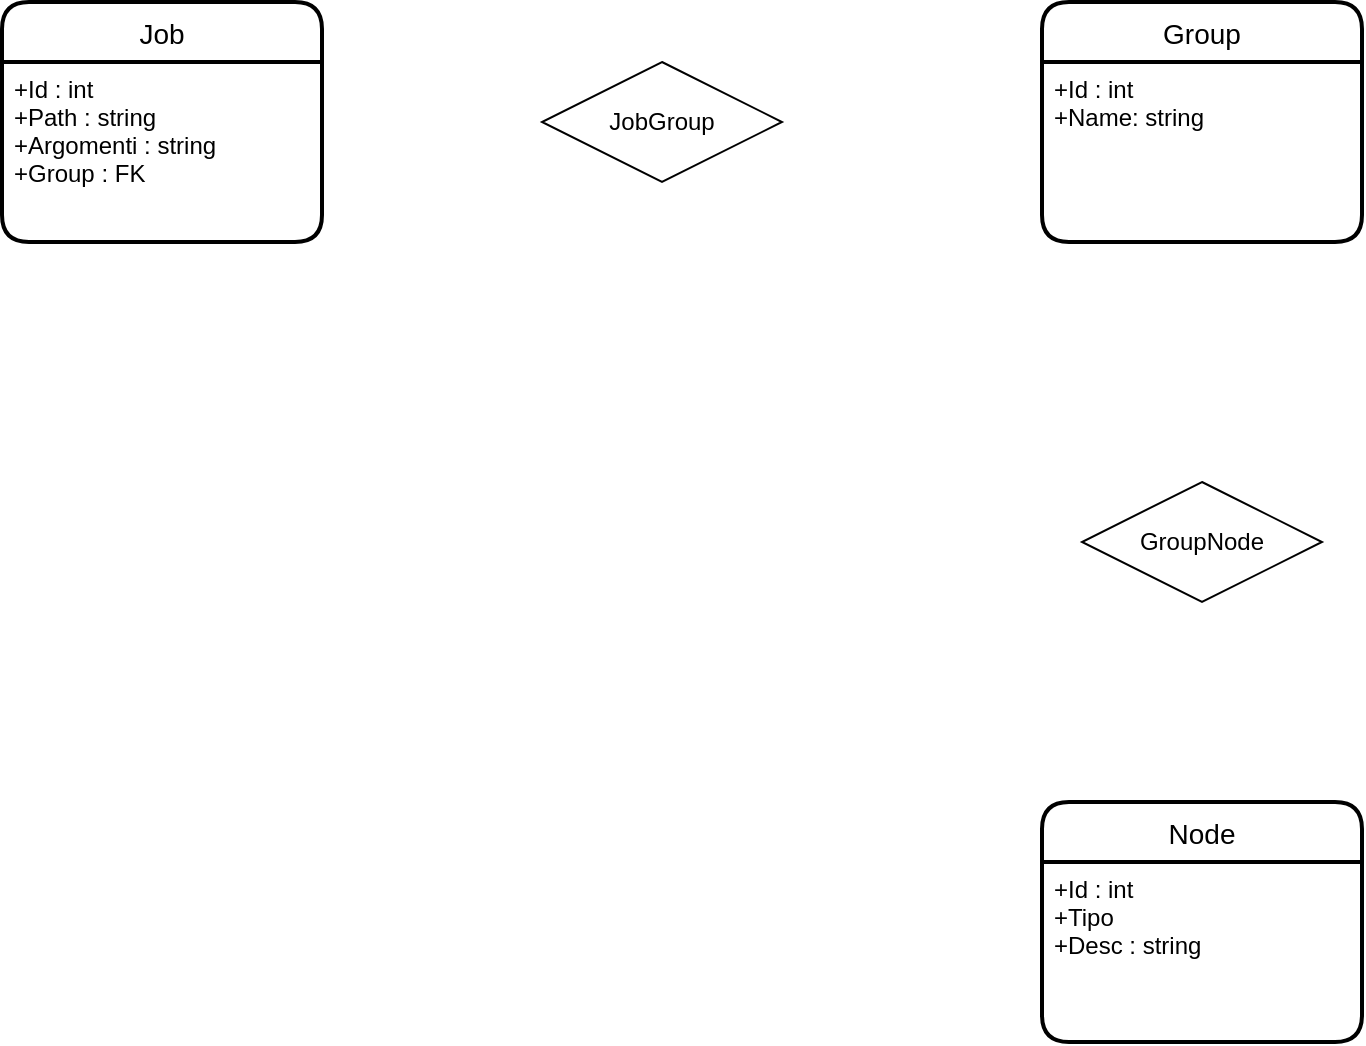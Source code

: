 <mxfile version="13.0.3" type="device"><diagram id="ZjOyKgI3mLc4EQrxpJCI" name="Page-1"><mxGraphModel dx="780" dy="813" grid="1" gridSize="10" guides="1" tooltips="1" connect="1" arrows="1" fold="1" page="1" pageScale="1" pageWidth="850" pageHeight="1100" math="0" shadow="0"><root><mxCell id="0"/><mxCell id="1" parent="0"/><mxCell id="HT0VwfGfulPwwGTZBNuy-1" value="Job" style="swimlane;childLayout=stackLayout;horizontal=1;startSize=30;horizontalStack=0;rounded=1;fontSize=14;fontStyle=0;strokeWidth=2;resizeParent=0;resizeLast=1;shadow=0;dashed=0;align=center;" parent="1" vertex="1"><mxGeometry x="40" y="120" width="160" height="120" as="geometry"/></mxCell><mxCell id="HT0VwfGfulPwwGTZBNuy-2" value="+Id : int&#10;+Path : string&#10;+Argomenti : string&#10;+Group : FK" style="align=left;strokeColor=none;fillColor=none;spacingLeft=4;fontSize=12;verticalAlign=top;resizable=0;rotatable=0;part=1;" parent="HT0VwfGfulPwwGTZBNuy-1" vertex="1"><mxGeometry y="30" width="160" height="90" as="geometry"/></mxCell><mxCell id="HT0VwfGfulPwwGTZBNuy-6" value="Node" style="swimlane;childLayout=stackLayout;horizontal=1;startSize=30;horizontalStack=0;rounded=1;fontSize=14;fontStyle=0;strokeWidth=2;resizeParent=0;resizeLast=1;shadow=0;dashed=0;align=center;" parent="1" vertex="1"><mxGeometry x="560" y="520" width="160" height="120" as="geometry"/></mxCell><mxCell id="HT0VwfGfulPwwGTZBNuy-7" value="+Id : int&#10;+Tipo&#10;+Desc : string" style="align=left;strokeColor=none;fillColor=none;spacingLeft=4;fontSize=12;verticalAlign=top;resizable=0;rotatable=0;part=1;" parent="HT0VwfGfulPwwGTZBNuy-6" vertex="1"><mxGeometry y="30" width="160" height="90" as="geometry"/></mxCell><mxCell id="HT0VwfGfulPwwGTZBNuy-4" value="Group" style="swimlane;childLayout=stackLayout;horizontal=1;startSize=30;horizontalStack=0;rounded=1;fontSize=14;fontStyle=0;strokeWidth=2;resizeParent=0;resizeLast=1;shadow=0;dashed=0;align=center;" parent="1" vertex="1"><mxGeometry x="560" y="120" width="160" height="120" as="geometry"/></mxCell><mxCell id="HT0VwfGfulPwwGTZBNuy-5" value="+Id : int&#10;+Name: string&#10;" style="align=left;strokeColor=none;fillColor=none;spacingLeft=4;fontSize=12;verticalAlign=top;resizable=0;rotatable=0;part=1;" parent="HT0VwfGfulPwwGTZBNuy-4" vertex="1"><mxGeometry y="30" width="160" height="90" as="geometry"/></mxCell><mxCell id="HT0VwfGfulPwwGTZBNuy-8" value="JobGroup" style="shape=rhombus;perimeter=rhombusPerimeter;whiteSpace=wrap;html=1;align=center;" parent="1" vertex="1"><mxGeometry x="310" y="150" width="120" height="60" as="geometry"/></mxCell><mxCell id="HT0VwfGfulPwwGTZBNuy-9" value="GroupNode" style="shape=rhombus;perimeter=rhombusPerimeter;whiteSpace=wrap;html=1;align=center;" parent="1" vertex="1"><mxGeometry x="580" y="360" width="120" height="60" as="geometry"/></mxCell></root></mxGraphModel></diagram></mxfile>